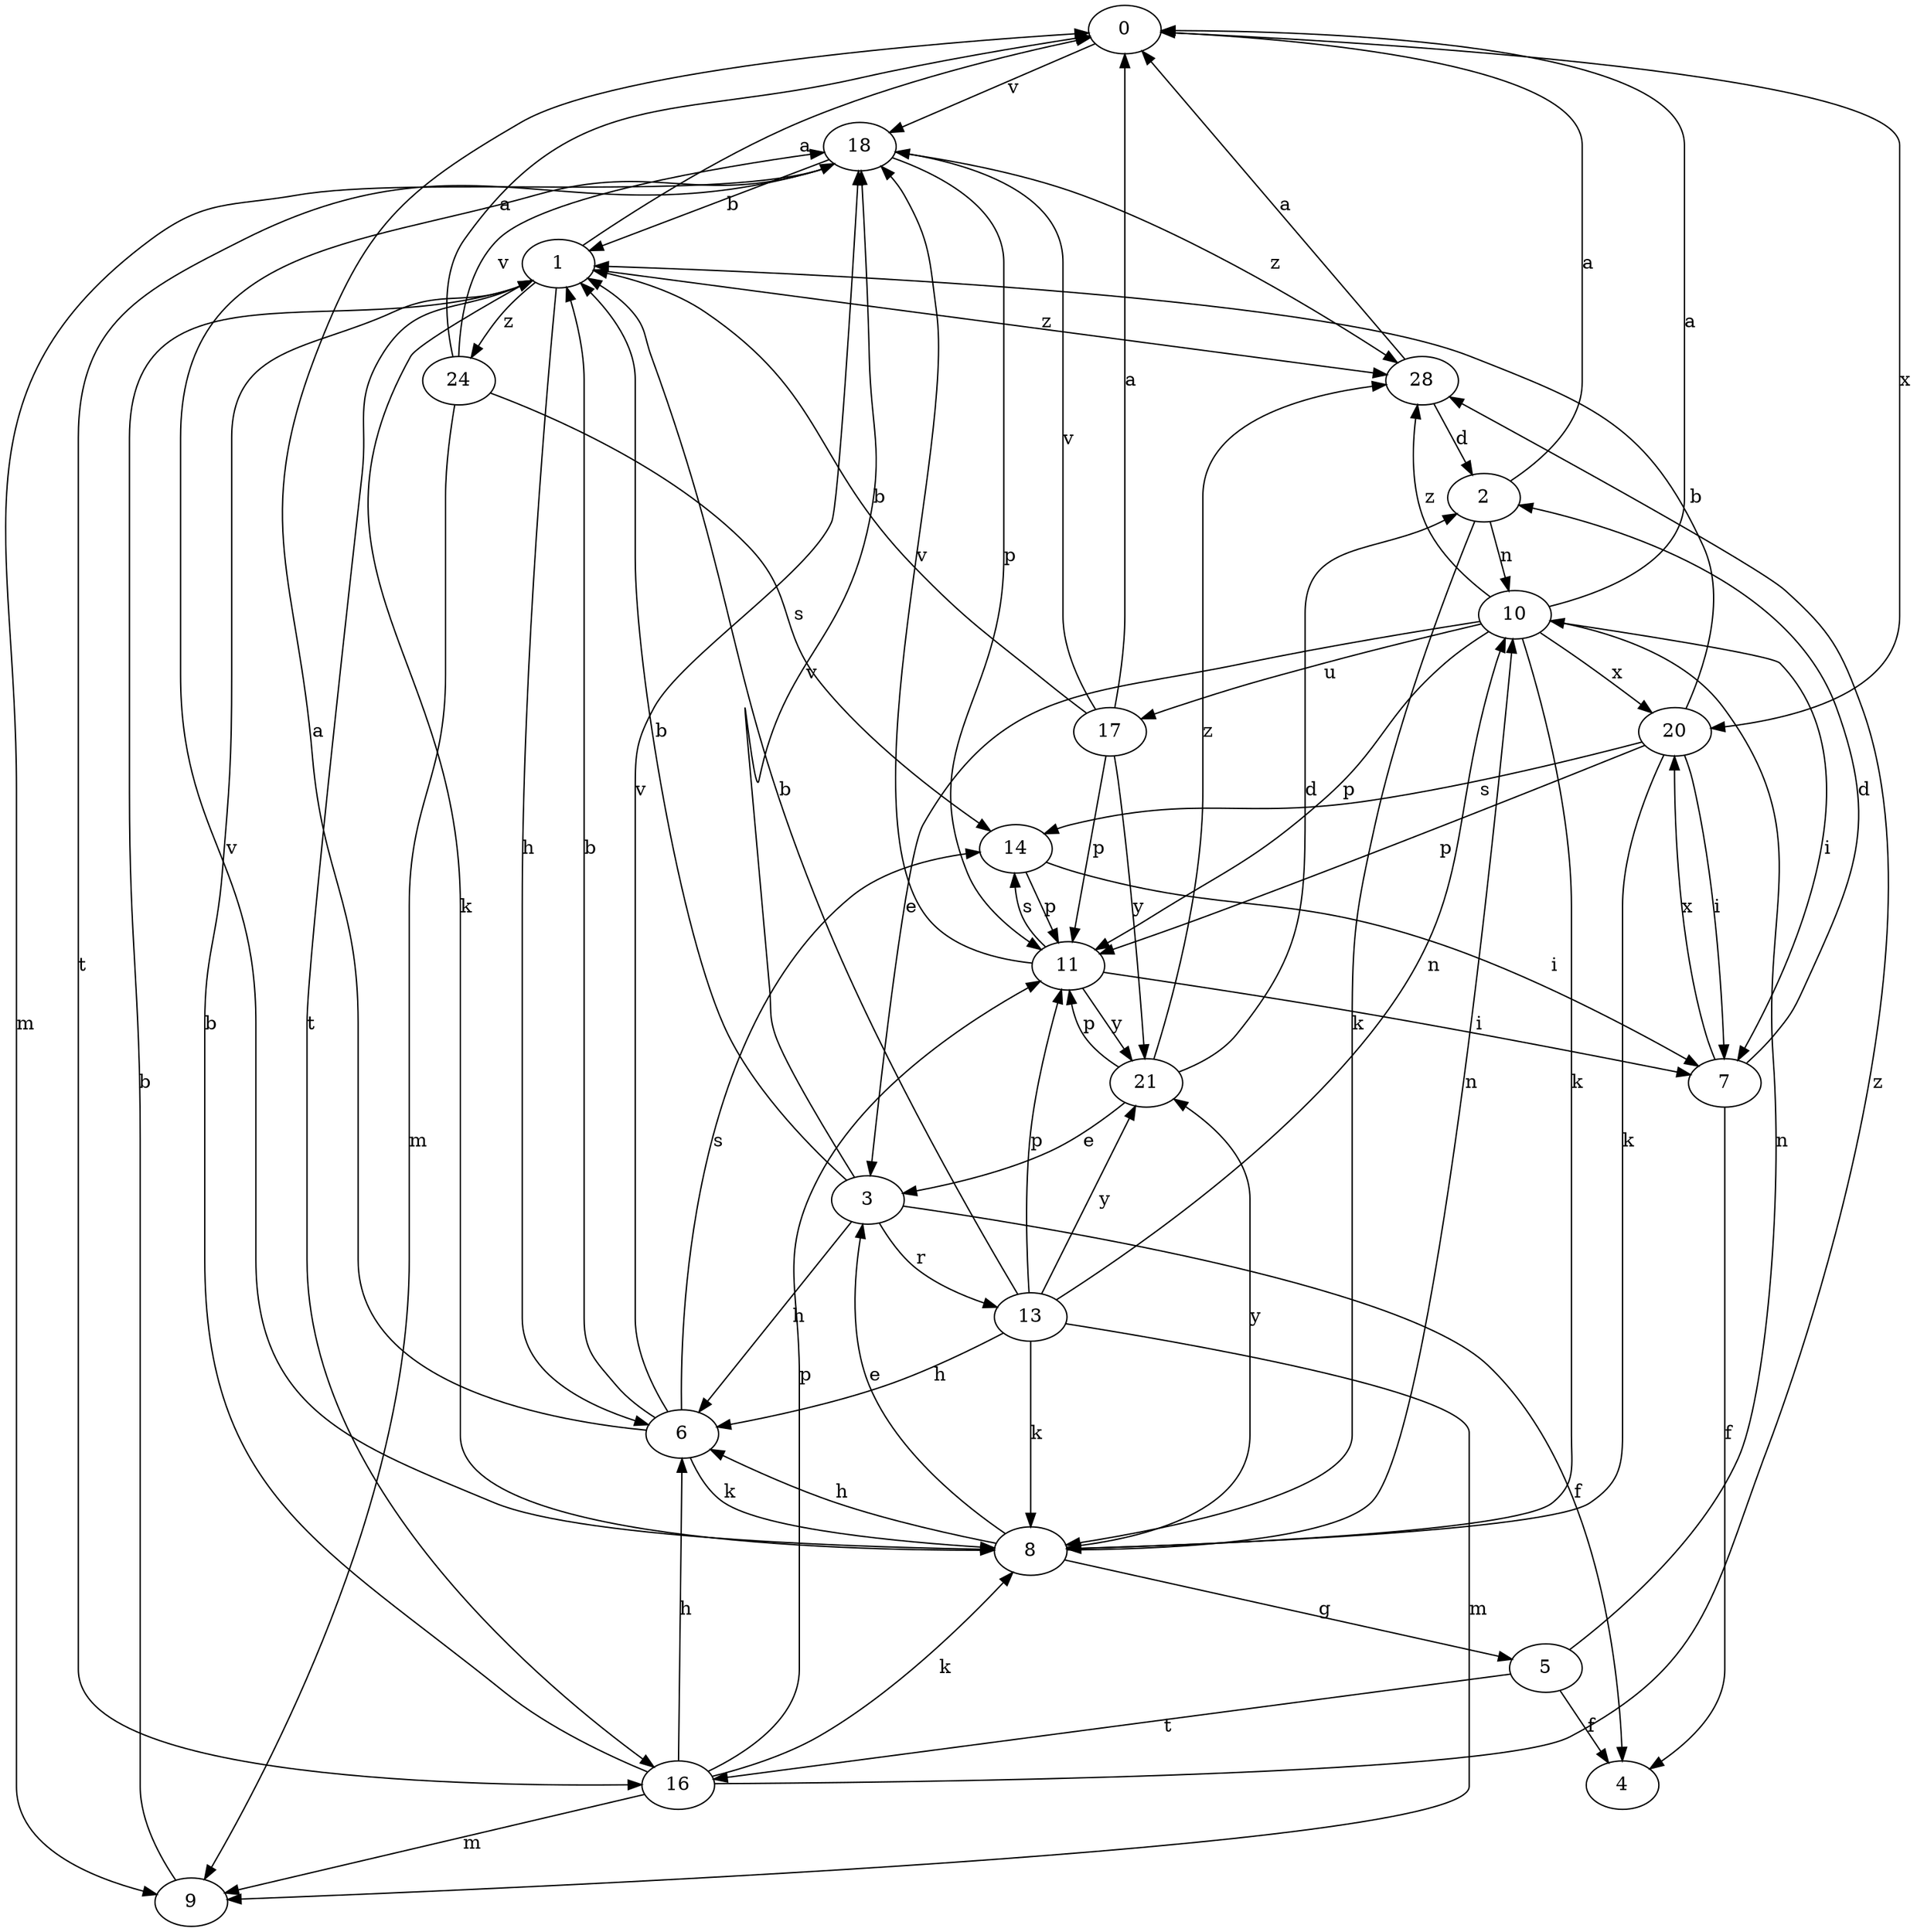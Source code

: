 strict digraph  {
0;
1;
2;
3;
4;
5;
6;
7;
8;
9;
10;
11;
13;
14;
16;
17;
18;
20;
21;
24;
28;
0 -> 18  [label=v];
0 -> 20  [label=x];
1 -> 0  [label=a];
1 -> 6  [label=h];
1 -> 8  [label=k];
1 -> 16  [label=t];
1 -> 24  [label=z];
1 -> 28  [label=z];
2 -> 0  [label=a];
2 -> 8  [label=k];
2 -> 10  [label=n];
3 -> 1  [label=b];
3 -> 4  [label=f];
3 -> 6  [label=h];
3 -> 13  [label=r];
3 -> 18  [label=v];
5 -> 4  [label=f];
5 -> 10  [label=n];
5 -> 16  [label=t];
6 -> 0  [label=a];
6 -> 1  [label=b];
6 -> 8  [label=k];
6 -> 14  [label=s];
6 -> 18  [label=v];
7 -> 2  [label=d];
7 -> 4  [label=f];
7 -> 20  [label=x];
8 -> 3  [label=e];
8 -> 5  [label=g];
8 -> 6  [label=h];
8 -> 10  [label=n];
8 -> 18  [label=v];
8 -> 21  [label=y];
9 -> 1  [label=b];
10 -> 0  [label=a];
10 -> 3  [label=e];
10 -> 7  [label=i];
10 -> 8  [label=k];
10 -> 11  [label=p];
10 -> 17  [label=u];
10 -> 20  [label=x];
10 -> 28  [label=z];
11 -> 7  [label=i];
11 -> 14  [label=s];
11 -> 18  [label=v];
11 -> 21  [label=y];
13 -> 1  [label=b];
13 -> 6  [label=h];
13 -> 8  [label=k];
13 -> 9  [label=m];
13 -> 10  [label=n];
13 -> 11  [label=p];
13 -> 21  [label=y];
14 -> 7  [label=i];
14 -> 11  [label=p];
16 -> 1  [label=b];
16 -> 6  [label=h];
16 -> 8  [label=k];
16 -> 9  [label=m];
16 -> 11  [label=p];
16 -> 28  [label=z];
17 -> 0  [label=a];
17 -> 1  [label=b];
17 -> 11  [label=p];
17 -> 18  [label=v];
17 -> 21  [label=y];
18 -> 1  [label=b];
18 -> 9  [label=m];
18 -> 11  [label=p];
18 -> 16  [label=t];
18 -> 28  [label=z];
20 -> 1  [label=b];
20 -> 7  [label=i];
20 -> 8  [label=k];
20 -> 11  [label=p];
20 -> 14  [label=s];
21 -> 2  [label=d];
21 -> 3  [label=e];
21 -> 11  [label=p];
21 -> 28  [label=z];
24 -> 0  [label=a];
24 -> 9  [label=m];
24 -> 14  [label=s];
24 -> 18  [label=v];
28 -> 0  [label=a];
28 -> 2  [label=d];
}

